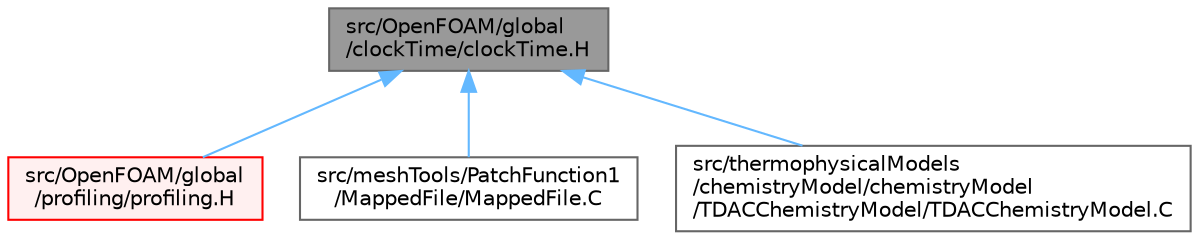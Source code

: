 digraph "src/OpenFOAM/global/clockTime/clockTime.H"
{
 // LATEX_PDF_SIZE
  bgcolor="transparent";
  edge [fontname=Helvetica,fontsize=10,labelfontname=Helvetica,labelfontsize=10];
  node [fontname=Helvetica,fontsize=10,shape=box,height=0.2,width=0.4];
  Node1 [id="Node000001",label="src/OpenFOAM/global\l/clockTime/clockTime.H",height=0.2,width=0.4,color="gray40", fillcolor="grey60", style="filled", fontcolor="black",tooltip=" "];
  Node1 -> Node2 [id="edge1_Node000001_Node000002",dir="back",color="steelblue1",style="solid",tooltip=" "];
  Node2 [id="Node000002",label="src/OpenFOAM/global\l/profiling/profiling.H",height=0.2,width=0.4,color="red", fillcolor="#FFF0F0", style="filled",URL="$profiling_8H.html",tooltip=" "];
  Node1 -> Node31 [id="edge2_Node000001_Node000031",dir="back",color="steelblue1",style="solid",tooltip=" "];
  Node31 [id="Node000031",label="src/meshTools/PatchFunction1\l/MappedFile/MappedFile.C",height=0.2,width=0.4,color="grey40", fillcolor="white", style="filled",URL="$MappedFile_8C.html",tooltip=" "];
  Node1 -> Node32 [id="edge3_Node000001_Node000032",dir="back",color="steelblue1",style="solid",tooltip=" "];
  Node32 [id="Node000032",label="src/thermophysicalModels\l/chemistryModel/chemistryModel\l/TDACChemistryModel/TDACChemistryModel.C",height=0.2,width=0.4,color="grey40", fillcolor="white", style="filled",URL="$TDACChemistryModel_8C.html",tooltip=" "];
}
